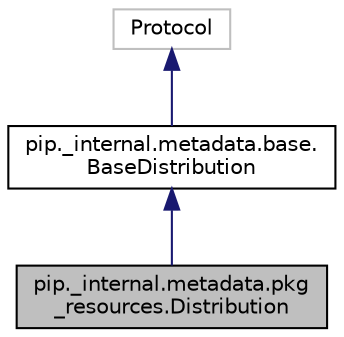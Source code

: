 digraph "pip._internal.metadata.pkg_resources.Distribution"
{
 // LATEX_PDF_SIZE
  edge [fontname="Helvetica",fontsize="10",labelfontname="Helvetica",labelfontsize="10"];
  node [fontname="Helvetica",fontsize="10",shape=record];
  Node1 [label="pip._internal.metadata.pkg\l_resources.Distribution",height=0.2,width=0.4,color="black", fillcolor="grey75", style="filled", fontcolor="black",tooltip=" "];
  Node2 -> Node1 [dir="back",color="midnightblue",fontsize="10",style="solid"];
  Node2 [label="pip._internal.metadata.base.\lBaseDistribution",height=0.2,width=0.4,color="black", fillcolor="white", style="filled",URL="$classpip_1_1__internal_1_1metadata_1_1base_1_1_base_distribution.html",tooltip=" "];
  Node3 -> Node2 [dir="back",color="midnightblue",fontsize="10",style="solid"];
  Node3 [label="Protocol",height=0.2,width=0.4,color="grey75", fillcolor="white", style="filled",tooltip=" "];
}
